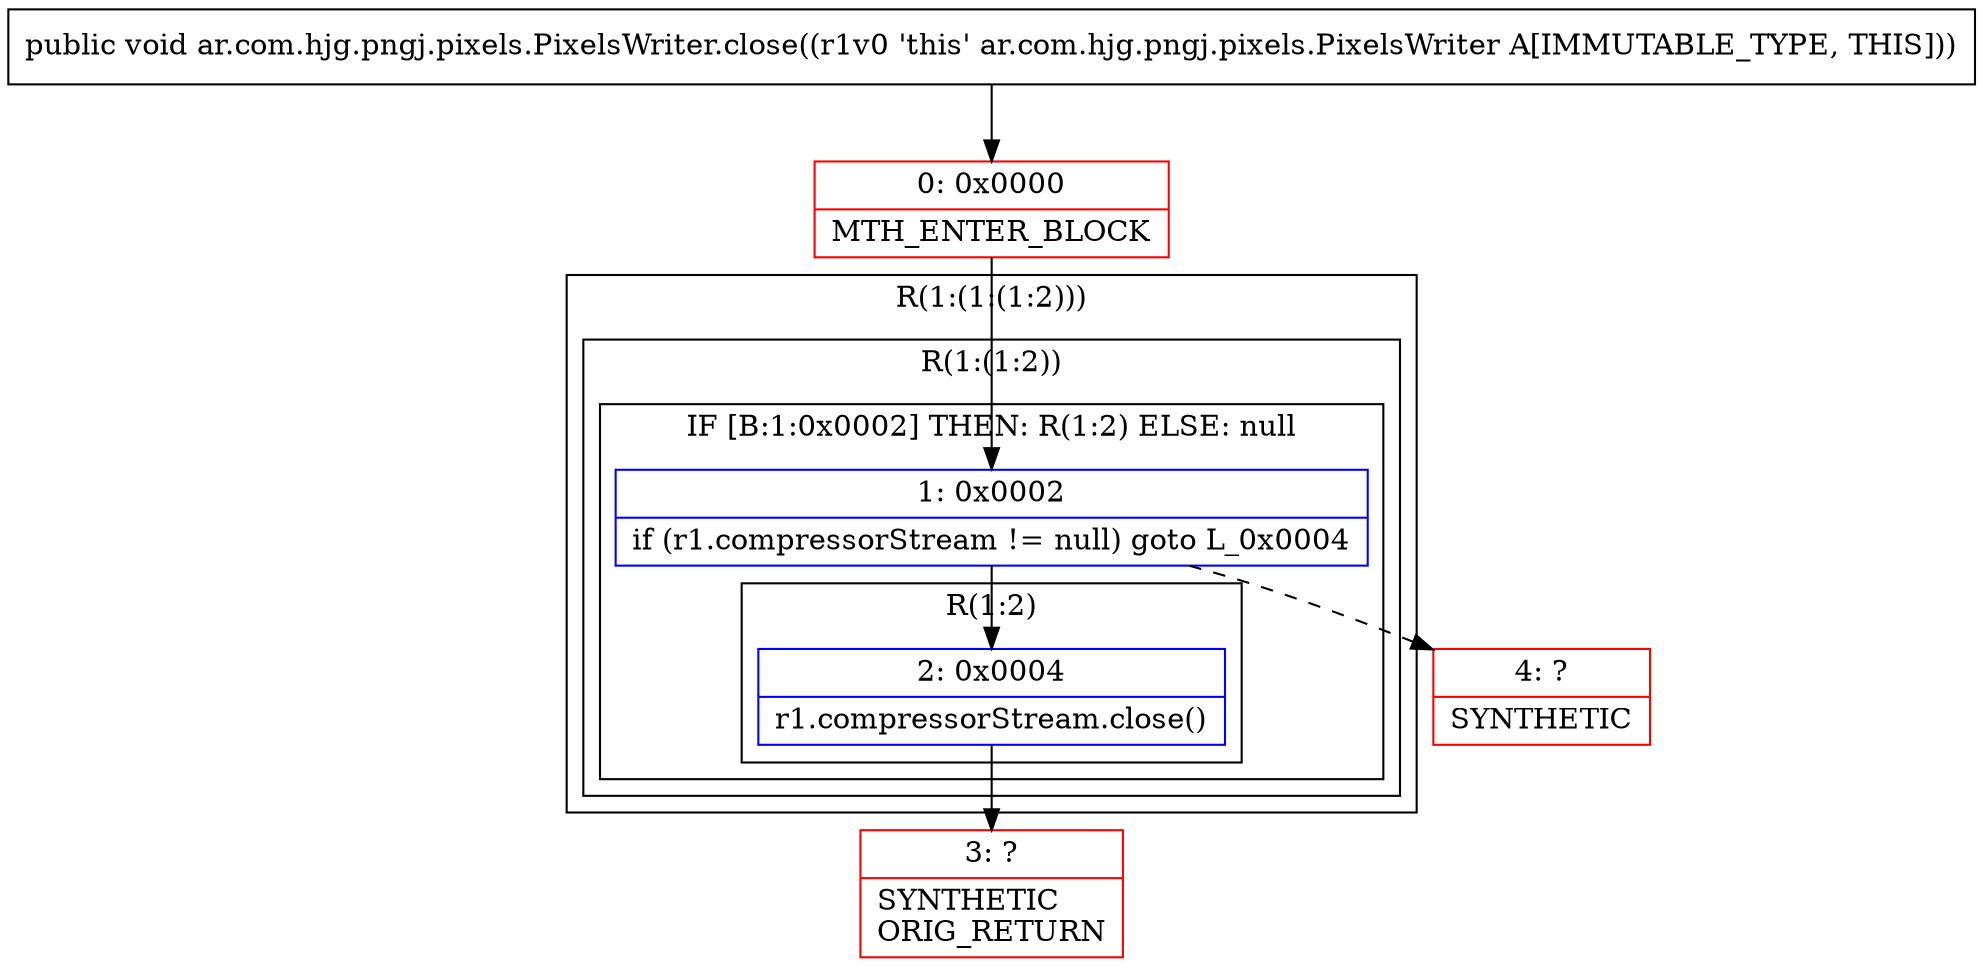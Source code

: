 digraph "CFG forar.com.hjg.pngj.pixels.PixelsWriter.close()V" {
subgraph cluster_Region_1659142769 {
label = "R(1:(1:(1:2)))";
node [shape=record,color=blue];
subgraph cluster_Region_2048226576 {
label = "R(1:(1:2))";
node [shape=record,color=blue];
subgraph cluster_IfRegion_27558546 {
label = "IF [B:1:0x0002] THEN: R(1:2) ELSE: null";
node [shape=record,color=blue];
Node_1 [shape=record,label="{1\:\ 0x0002|if (r1.compressorStream != null) goto L_0x0004\l}"];
subgraph cluster_Region_1090060759 {
label = "R(1:2)";
node [shape=record,color=blue];
Node_2 [shape=record,label="{2\:\ 0x0004|r1.compressorStream.close()\l}"];
}
}
}
}
Node_0 [shape=record,color=red,label="{0\:\ 0x0000|MTH_ENTER_BLOCK\l}"];
Node_3 [shape=record,color=red,label="{3\:\ ?|SYNTHETIC\lORIG_RETURN\l}"];
Node_4 [shape=record,color=red,label="{4\:\ ?|SYNTHETIC\l}"];
MethodNode[shape=record,label="{public void ar.com.hjg.pngj.pixels.PixelsWriter.close((r1v0 'this' ar.com.hjg.pngj.pixels.PixelsWriter A[IMMUTABLE_TYPE, THIS])) }"];
MethodNode -> Node_0;
Node_1 -> Node_2;
Node_1 -> Node_4[style=dashed];
Node_2 -> Node_3;
Node_0 -> Node_1;
}

